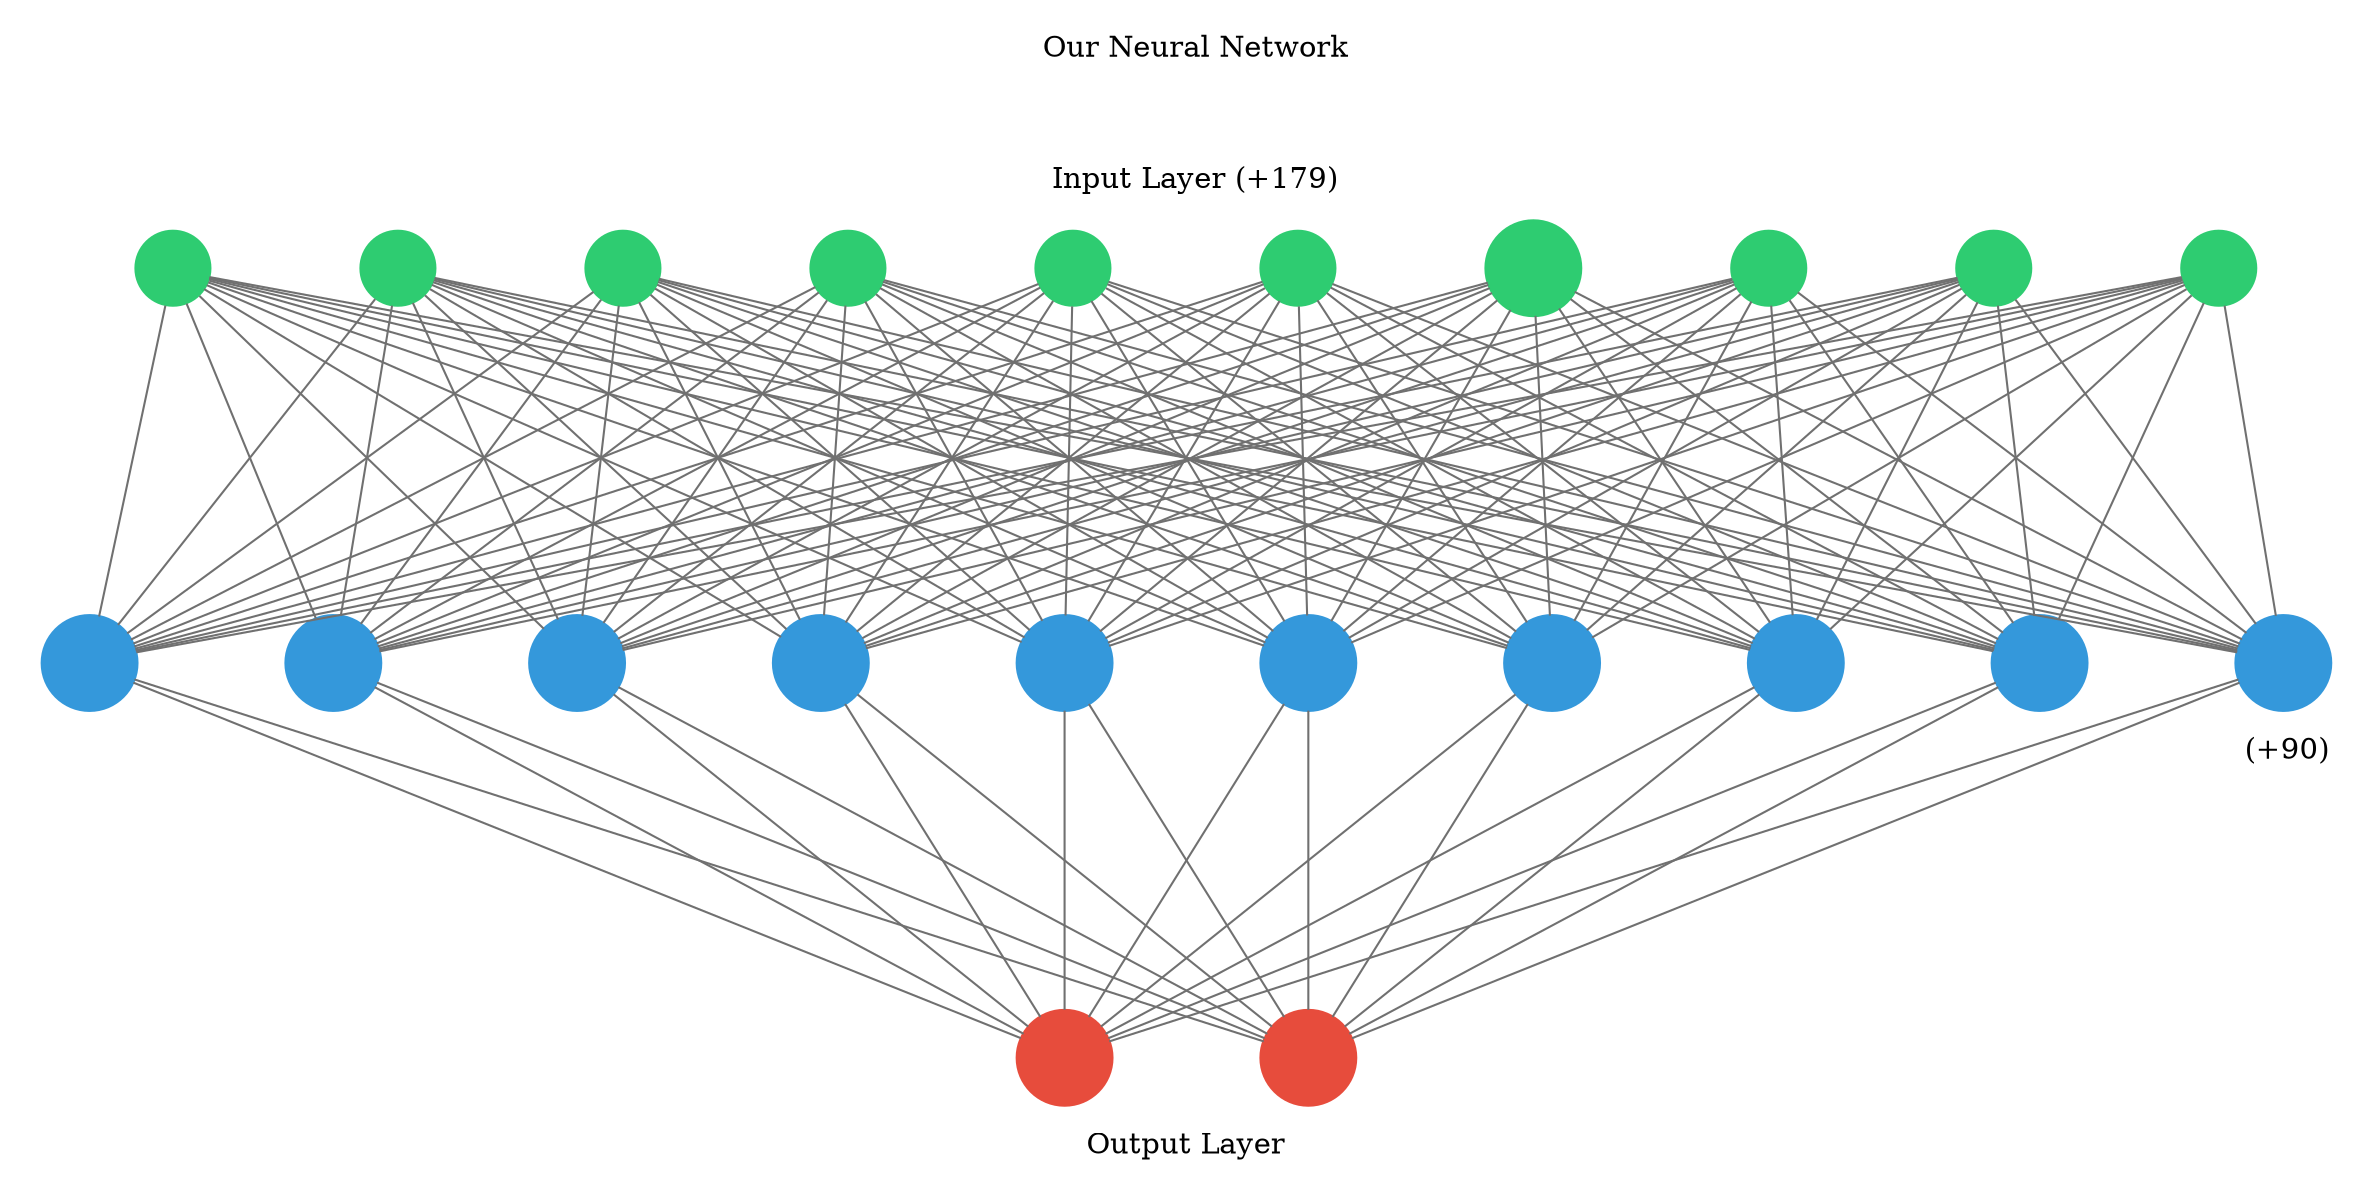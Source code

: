 digraph g {
	graph [nodesep=1 ranksep=2 splines=false]
	edge [arrowhead=none color="#707070"]
	subgraph cluster_input {
		node [color="#2ecc71" fontcolor="#2ecc71" shape=circle style=filled]
		color=white
		1
		label="Our Neural Network



Input Layer (+179)"
		rank=same
		2
		label="Our Neural Network



Input Layer (+179)"
		rank=same
		3
		label="Our Neural Network



Input Layer (+179)"
		rank=same
		4
		label="Our Neural Network



Input Layer (+179)"
		rank=same
		5
		label="Our Neural Network



Input Layer (+179)"
		rank=same
		6
		label="Our Neural Network



Input Layer (+179)"
		rank=same
		7
		label="Our Neural Network



Input Layer (+179)"
		rank=same
		8
		label="Our Neural Network



Input Layer (+179)"
		rank=same
		9
		label="Our Neural Network



Input Layer (+179)"
		rank=same
		10
		label="Our Neural Network



Input Layer (+179)"
		rank=same
	}
	1 -> 11
	2 -> 11
	3 -> 11
	4 -> 11
	5 -> 11
	6 -> 11
	7 -> 11
	8 -> 11
	9 -> 11
	10 -> 11
	1 -> 12
	2 -> 12
	3 -> 12
	4 -> 12
	5 -> 12
	6 -> 12
	7 -> 12
	8 -> 12
	9 -> 12
	10 -> 12
	1 -> 13
	2 -> 13
	3 -> 13
	4 -> 13
	5 -> 13
	6 -> 13
	7 -> 13
	8 -> 13
	9 -> 13
	10 -> 13
	1 -> 14
	2 -> 14
	3 -> 14
	4 -> 14
	5 -> 14
	6 -> 14
	7 -> 14
	8 -> 14
	9 -> 14
	10 -> 14
	1 -> 15
	2 -> 15
	3 -> 15
	4 -> 15
	5 -> 15
	6 -> 15
	7 -> 15
	8 -> 15
	9 -> 15
	10 -> 15
	1 -> 16
	2 -> 16
	3 -> 16
	4 -> 16
	5 -> 16
	6 -> 16
	7 -> 16
	8 -> 16
	9 -> 16
	10 -> 16
	1 -> 17
	2 -> 17
	3 -> 17
	4 -> 17
	5 -> 17
	6 -> 17
	7 -> 17
	8 -> 17
	9 -> 17
	10 -> 17
	1 -> 18
	2 -> 18
	3 -> 18
	4 -> 18
	5 -> 18
	6 -> 18
	7 -> 18
	8 -> 18
	9 -> 18
	10 -> 18
	1 -> 19
	2 -> 19
	3 -> 19
	4 -> 19
	5 -> 19
	6 -> 19
	7 -> 19
	8 -> 19
	9 -> 19
	10 -> 19
	1 -> 20
	2 -> 20
	3 -> 20
	4 -> 20
	5 -> 20
	6 -> 20
	7 -> 20
	8 -> 20
	9 -> 20
	10 -> 20
	subgraph cluster_1 {
		color=white
		rank=same
		label=" (+90)" labeljust=right labelloc=b
		11 [color="#3498db" fontcolor="#3498db" shape=circle style=filled]
		12 [color="#3498db" fontcolor="#3498db" shape=circle style=filled]
		13 [color="#3498db" fontcolor="#3498db" shape=circle style=filled]
		14 [color="#3498db" fontcolor="#3498db" shape=circle style=filled]
		15 [color="#3498db" fontcolor="#3498db" shape=circle style=filled]
		16 [color="#3498db" fontcolor="#3498db" shape=circle style=filled]
		17 [color="#3498db" fontcolor="#3498db" shape=circle style=filled]
		18 [color="#3498db" fontcolor="#3498db" shape=circle style=filled]
		19 [color="#3498db" fontcolor="#3498db" shape=circle style=filled]
		20 [color="#3498db" fontcolor="#3498db" shape=circle style=filled]
	}
	11 -> 21
	12 -> 21
	13 -> 21
	14 -> 21
	15 -> 21
	16 -> 21
	17 -> 21
	18 -> 21
	19 -> 21
	20 -> 21
	11 -> 22
	12 -> 22
	13 -> 22
	14 -> 22
	15 -> 22
	16 -> 22
	17 -> 22
	18 -> 22
	19 -> 22
	20 -> 22
	subgraph cluster_output {
		node [color="#2ecc71" fontcolor="#2ecc71" shape=circle style=filled]
		color=white
		rank=same
		labeljust=1
		21 [color="#e74c3c" fontcolor="#e74c3c" shape=circle style=filled]
		22 [color="#e74c3c" fontcolor="#e74c3c" shape=circle style=filled]
		label="Output Layer" labelloc=bottom
	}
	arrowShape=none
}
